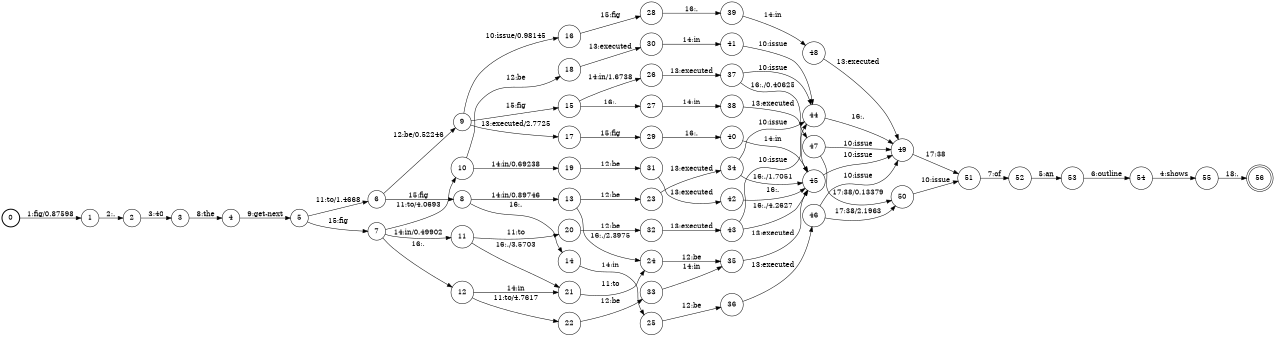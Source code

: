digraph FST {
rankdir = LR;
size = "8.5,11";
label = "";
center = 1;
orientation = Portrait;
ranksep = "0.4";
nodesep = "0.25";
0 [label = "0", shape = circle, style = bold, fontsize = 14]
	0 -> 1 [label = "1:fig/0.87598", fontsize = 14];
1 [label = "1", shape = circle, style = solid, fontsize = 14]
	1 -> 2 [label = "2:.", fontsize = 14];
2 [label = "2", shape = circle, style = solid, fontsize = 14]
	2 -> 3 [label = "3:40", fontsize = 14];
3 [label = "3", shape = circle, style = solid, fontsize = 14]
	3 -> 4 [label = "8:the", fontsize = 14];
4 [label = "4", shape = circle, style = solid, fontsize = 14]
	4 -> 5 [label = "9:get-next", fontsize = 14];
5 [label = "5", shape = circle, style = solid, fontsize = 14]
	5 -> 7 [label = "15:fig", fontsize = 14];
	5 -> 6 [label = "11:to/1.4668", fontsize = 14];
6 [label = "6", shape = circle, style = solid, fontsize = 14]
	6 -> 8 [label = "15:fig", fontsize = 14];
	6 -> 9 [label = "12:be/0.52246", fontsize = 14];
7 [label = "7", shape = circle, style = solid, fontsize = 14]
	7 -> 12 [label = "16:.", fontsize = 14];
	7 -> 10 [label = "11:to/4.0693", fontsize = 14];
	7 -> 11 [label = "14:in/0.49902", fontsize = 14];
8 [label = "8", shape = circle, style = solid, fontsize = 14]
	8 -> 14 [label = "16:.", fontsize = 14];
	8 -> 13 [label = "14:in/0.89746", fontsize = 14];
9 [label = "9", shape = circle, style = solid, fontsize = 14]
	9 -> 15 [label = "15:fig", fontsize = 14];
	9 -> 16 [label = "10:issue/0.98145", fontsize = 14];
	9 -> 17 [label = "13:executed/2.7725", fontsize = 14];
10 [label = "10", shape = circle, style = solid, fontsize = 14]
	10 -> 18 [label = "12:be", fontsize = 14];
	10 -> 19 [label = "14:in/0.69238", fontsize = 14];
11 [label = "11", shape = circle, style = solid, fontsize = 14]
	11 -> 21 [label = "16:./3.5703", fontsize = 14];
	11 -> 20 [label = "11:to", fontsize = 14];
12 [label = "12", shape = circle, style = solid, fontsize = 14]
	12 -> 22 [label = "11:to/4.7617", fontsize = 14];
	12 -> 21 [label = "14:in", fontsize = 14];
13 [label = "13", shape = circle, style = solid, fontsize = 14]
	13 -> 24 [label = "16:./2.3975", fontsize = 14];
	13 -> 23 [label = "12:be", fontsize = 14];
14 [label = "14", shape = circle, style = solid, fontsize = 14]
	14 -> 25 [label = "14:in", fontsize = 14];
15 [label = "15", shape = circle, style = solid, fontsize = 14]
	15 -> 27 [label = "16:.", fontsize = 14];
	15 -> 26 [label = "14:in/1.6738", fontsize = 14];
16 [label = "16", shape = circle, style = solid, fontsize = 14]
	16 -> 28 [label = "15:fig", fontsize = 14];
17 [label = "17", shape = circle, style = solid, fontsize = 14]
	17 -> 29 [label = "15:fig", fontsize = 14];
18 [label = "18", shape = circle, style = solid, fontsize = 14]
	18 -> 30 [label = "13:executed", fontsize = 14];
19 [label = "19", shape = circle, style = solid, fontsize = 14]
	19 -> 31 [label = "12:be", fontsize = 14];
20 [label = "20", shape = circle, style = solid, fontsize = 14]
	20 -> 32 [label = "12:be", fontsize = 14];
21 [label = "21", shape = circle, style = solid, fontsize = 14]
	21 -> 24 [label = "11:to", fontsize = 14];
22 [label = "22", shape = circle, style = solid, fontsize = 14]
	22 -> 33 [label = "12:be", fontsize = 14];
23 [label = "23", shape = circle, style = solid, fontsize = 14]
	23 -> 34 [label = "13:executed", fontsize = 14];
24 [label = "24", shape = circle, style = solid, fontsize = 14]
	24 -> 35 [label = "12:be", fontsize = 14];
25 [label = "25", shape = circle, style = solid, fontsize = 14]
	25 -> 36 [label = "12:be", fontsize = 14];
26 [label = "26", shape = circle, style = solid, fontsize = 14]
	26 -> 37 [label = "13:executed", fontsize = 14];
27 [label = "27", shape = circle, style = solid, fontsize = 14]
	27 -> 38 [label = "14:in", fontsize = 14];
28 [label = "28", shape = circle, style = solid, fontsize = 14]
	28 -> 39 [label = "16:.", fontsize = 14];
29 [label = "29", shape = circle, style = solid, fontsize = 14]
	29 -> 40 [label = "16:.", fontsize = 14];
30 [label = "30", shape = circle, style = solid, fontsize = 14]
	30 -> 41 [label = "14:in", fontsize = 14];
31 [label = "31", shape = circle, style = solid, fontsize = 14]
	31 -> 42 [label = "13:executed", fontsize = 14];
32 [label = "32", shape = circle, style = solid, fontsize = 14]
	32 -> 43 [label = "13:executed", fontsize = 14];
33 [label = "33", shape = circle, style = solid, fontsize = 14]
	33 -> 35 [label = "14:in", fontsize = 14];
34 [label = "34", shape = circle, style = solid, fontsize = 14]
	34 -> 45 [label = "16:./1.7051", fontsize = 14];
	34 -> 44 [label = "10:issue", fontsize = 14];
35 [label = "35", shape = circle, style = solid, fontsize = 14]
	35 -> 45 [label = "13:executed", fontsize = 14];
36 [label = "36", shape = circle, style = solid, fontsize = 14]
	36 -> 46 [label = "13:executed", fontsize = 14];
37 [label = "37", shape = circle, style = solid, fontsize = 14]
	37 -> 45 [label = "16:./0.40625", fontsize = 14];
	37 -> 44 [label = "10:issue", fontsize = 14];
38 [label = "38", shape = circle, style = solid, fontsize = 14]
	38 -> 47 [label = "13:executed", fontsize = 14];
39 [label = "39", shape = circle, style = solid, fontsize = 14]
	39 -> 48 [label = "14:in", fontsize = 14];
40 [label = "40", shape = circle, style = solid, fontsize = 14]
	40 -> 45 [label = "14:in", fontsize = 14];
41 [label = "41", shape = circle, style = solid, fontsize = 14]
	41 -> 44 [label = "10:issue", fontsize = 14];
42 [label = "42", shape = circle, style = solid, fontsize = 14]
	42 -> 45 [label = "16:.", fontsize = 14];
43 [label = "43", shape = circle, style = solid, fontsize = 14]
	43 -> 45 [label = "16:./4.2627", fontsize = 14];
	43 -> 44 [label = "10:issue", fontsize = 14];
44 [label = "44", shape = circle, style = solid, fontsize = 14]
	44 -> 49 [label = "16:.", fontsize = 14];
45 [label = "45", shape = circle, style = solid, fontsize = 14]
	45 -> 49 [label = "10:issue", fontsize = 14];
46 [label = "46", shape = circle, style = solid, fontsize = 14]
	46 -> 49 [label = "10:issue", fontsize = 14];
	46 -> 50 [label = "17:38/2.1963", fontsize = 14];
47 [label = "47", shape = circle, style = solid, fontsize = 14]
	47 -> 49 [label = "10:issue", fontsize = 14];
	47 -> 50 [label = "17:38/0.13379", fontsize = 14];
48 [label = "48", shape = circle, style = solid, fontsize = 14]
	48 -> 49 [label = "13:executed", fontsize = 14];
49 [label = "49", shape = circle, style = solid, fontsize = 14]
	49 -> 51 [label = "17:38", fontsize = 14];
50 [label = "50", shape = circle, style = solid, fontsize = 14]
	50 -> 51 [label = "10:issue", fontsize = 14];
51 [label = "51", shape = circle, style = solid, fontsize = 14]
	51 -> 52 [label = "7:of", fontsize = 14];
52 [label = "52", shape = circle, style = solid, fontsize = 14]
	52 -> 53 [label = "5:an", fontsize = 14];
53 [label = "53", shape = circle, style = solid, fontsize = 14]
	53 -> 54 [label = "6:outline", fontsize = 14];
54 [label = "54", shape = circle, style = solid, fontsize = 14]
	54 -> 55 [label = "4:shows", fontsize = 14];
55 [label = "55", shape = circle, style = solid, fontsize = 14]
	55 -> 56 [label = "18:.", fontsize = 14];
56 [label = "56", shape = doublecircle, style = solid, fontsize = 14]
}
